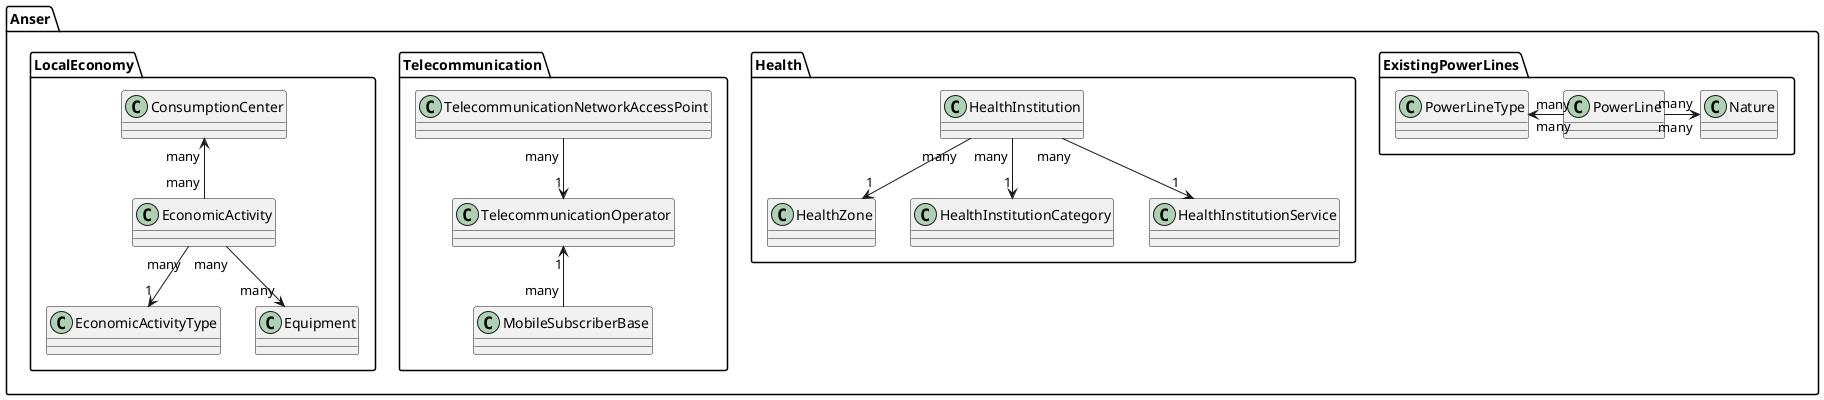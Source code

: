 @startuml relationShip



    Anser.ExistingPowerLines.PowerLine "many" -left-> "many" Anser.ExistingPowerLines.PowerLineType
    Anser.ExistingPowerLines.PowerLine "many" -right-> "many" Anser.ExistingPowerLines.Nature
    
    Anser.Health.HealthZone "1" <-up- "many" Anser.Health.HealthInstitution
    Anser.Health.HealthInstitutionCategory "1" <-up- "many" Anser.Health.HealthInstitution
    Anser.Health.HealthInstitutionService "1" <-up- "many" Anser.Health.HealthInstitution

    Anser.Telecommunication.TelecommunicationOperator "1" <-up- "many" Anser.Telecommunication.TelecommunicationNetworkAccessPoint
    Anser.Telecommunication.TelecommunicationOperator "1" <-down- "many" Anser.Telecommunication.MobileSubscriberBase

    Anser.LocalEconomy.EconomicActivityType "1" <-up- "many" Anser.LocalEconomy.EconomicActivity
    Anser.LocalEconomy.Equipment "many" <-up- "many" Anser.LocalEconomy.EconomicActivity
    Anser.LocalEconomy.ConsumptionCenter "many" <-down- "many" Anser.LocalEconomy.EconomicActivity

@enduml
